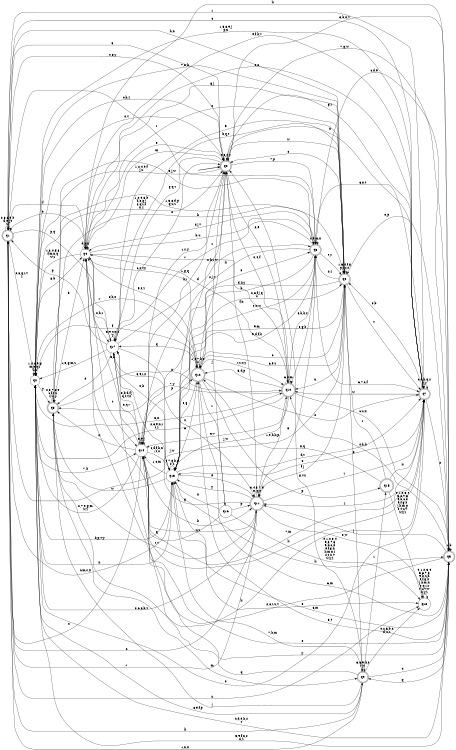 digraph BlueStar {
__start0 [style = invis, shape = none, label = "", width = 0, height = 0];

rankdir=LR;
size="8,5";

s0 [style="rounded,filled", color="black", fillcolor="white" shape="doublecircle", label="q0"];
s1 [style="rounded,filled", color="black", fillcolor="white" shape="doublecircle", label="q1"];
s2 [style="filled", color="black", fillcolor="white" shape="circle", label="q2"];
s3 [style="rounded,filled", color="black", fillcolor="white" shape="doublecircle", label="q3"];
s4 [style="filled", color="black", fillcolor="white" shape="circle", label="q4"];
s5 [style="rounded,filled", color="black", fillcolor="white" shape="doublecircle", label="q5"];
s6 [style="rounded,filled", color="black", fillcolor="white" shape="doublecircle", label="q6"];
s7 [style="rounded,filled", color="black", fillcolor="white" shape="doublecircle", label="q7"];
s8 [style="rounded,filled", color="black", fillcolor="white" shape="doublecircle", label="q8"];
s9 [style="rounded,filled", color="black", fillcolor="white" shape="doublecircle", label="q9"];
s10 [style="rounded,filled", color="black", fillcolor="white" shape="doublecircle", label="q10"];
s11 [style="rounded,filled", color="black", fillcolor="white" shape="doublecircle", label="q11"];
s12 [style="rounded,filled", color="black", fillcolor="white" shape="doublecircle", label="q12"];
s13 [style="filled", color="black", fillcolor="white" shape="circle", label="q13"];
s14 [style="filled", color="black", fillcolor="white" shape="circle", label="q14"];
s15 [style="rounded,filled", color="black", fillcolor="white" shape="doublecircle", label="q15"];
s16 [style="filled", color="black", fillcolor="white" shape="circle", label="q16"];
s17 [style="filled", color="black", fillcolor="white" shape="circle", label="q17"];
s18 [style="filled", color="black", fillcolor="white" shape="circle", label="q18"];
subgraph cluster_main { 
	graph [pad=".75", ranksep="0.15", nodesep="0.15"];
	 style=invis; 
	__start0 -> s0 [penwidth=2];
}
s0 -> s0 [label="0,6,s,y"];
s0 -> s1 [label="5"];
s0 -> s2 [label="c,h,z"];
s0 -> s3 [label="1,2,4,9,f\nj,u"];
s0 -> s4 [label="m"];
s0 -> s5 [label="3,b,n,v"];
s0 -> s6 [label="7,p"];
s0 -> s7 [label="x"];
s0 -> s8 [label="w"];
s0 -> s10 [label="8,e"];
s0 -> s13 [label="d"];
s0 -> s14 [label="k,r"];
s0 -> s17 [label="g,q,t"];
s1 -> s0 [label="4,5,y"];
s1 -> s1 [label="2,3,6,9,b\nd,e,j,t\nw"];
s1 -> s2 [label="0,8,g,r,v\nz"];
s1 -> s4 [label="f"];
s1 -> s7 [label="1"];
s1 -> s8 [label="h,n"];
s1 -> s9 [label="k"];
s1 -> s11 [label="7"];
s1 -> s13 [label="c,m,s,x"];
s1 -> s17 [label="p,q"];
s1 -> s18 [label="u"];
s2 -> s0 [label="0,v"];
s2 -> s2 [label="1,4,6,9,g\nm,p,q,r\nu,z"];
s2 -> s3 [label="y"];
s2 -> s4 [label="8,b"];
s2 -> s5 [label="c,d,e,h,s\nt"];
s2 -> s6 [label="5,j,w"];
s2 -> s7 [label="2"];
s2 -> s10 [label="3,n"];
s2 -> s12 [label="f"];
s2 -> s13 [label="x"];
s2 -> s14 [label="7,k"];
s3 -> s0 [label="1,2,4,6,b\nd,e,g,j\np,q,r,s\nx,z"];
s3 -> s3 [label="0,5,7,8,9\nc,f,t,u\nv,w,y"];
s3 -> s4 [label="3"];
s3 -> s7 [label="k"];
s3 -> s8 [label="h"];
s3 -> s9 [label="m"];
s3 -> s10 [label="n"];
s4 -> s0 [label="e"];
s4 -> s1 [label="9"];
s4 -> s2 [label="1,3,4,5,8\nf,m,n,q\nw,z"];
s4 -> s4 [label="d,p,x"];
s4 -> s5 [label="k"];
s4 -> s6 [label="b,u"];
s4 -> s7 [label="0,6"];
s4 -> s8 [label="g,j"];
s4 -> s10 [label="7"];
s4 -> s12 [label="c,s,v,y"];
s4 -> s14 [label="t"];
s4 -> s17 [label="2,h,r"];
s5 -> s0 [label="7,g,w"];
s5 -> s2 [label="5,9,f,n,s\nx,z"];
s5 -> s4 [label="2,8,r,u,v"];
s5 -> s5 [label="1,b"];
s5 -> s6 [label="c,d,e"];
s5 -> s8 [label="0,p"];
s5 -> s9 [label="q"];
s5 -> s10 [label="4,h,k"];
s5 -> s11 [label="j"];
s5 -> s12 [label="3,t"];
s5 -> s13 [label="6,m"];
s5 -> s14 [label="y"];
s6 -> s1 [label="r"];
s6 -> s2 [label="1,3,8,d,p\nq,u,z"];
s6 -> s4 [label="2,j,v"];
s6 -> s6 [label="4,e,m,x"];
s6 -> s7 [label="6,7,c,f"];
s6 -> s8 [label="s,y"];
s6 -> s10 [label="5,g,h"];
s6 -> s11 [label="9"];
s6 -> s12 [label="0,n,w"];
s6 -> s13 [label="b"];
s6 -> s14 [label="k"];
s6 -> s17 [label="t"];
s7 -> s0 [label="g,r"];
s7 -> s1 [label="4"];
s7 -> s2 [label="1,5,8,9,j\np,x"];
s7 -> s4 [label="e,f,k,v"];
s7 -> s5 [label="2"];
s7 -> s6 [label="6,n,t"];
s7 -> s7 [label="c,d,h,q,s\nu,y"];
s7 -> s8 [label="3,b"];
s7 -> s10 [label="w"];
s7 -> s11 [label="z"];
s7 -> s13 [label="0"];
s7 -> s14 [label="7,m"];
s8 -> s0 [label="c"];
s8 -> s1 [label="j,w"];
s8 -> s2 [label="7,8,h"];
s8 -> s4 [label="0"];
s8 -> s6 [label="2,z"];
s8 -> s7 [label="v"];
s8 -> s8 [label="1,3,4,f,g\np,r,s,x"];
s8 -> s9 [label="5"];
s8 -> s10 [label="n"];
s8 -> s12 [label="6,e,u"];
s8 -> s13 [label="9,m"];
s8 -> s14 [label="d,k,y"];
s8 -> s17 [label="b,q,t"];
s9 -> s0 [label="g,v,y"];
s9 -> s1 [label="1,n,x"];
s9 -> s2 [label="8,e,f,p"];
s9 -> s3 [label="j"];
s9 -> s5 [label="4"];
s9 -> s9 [label="3,6,9,k,s\nt,w"];
s9 -> s13 [label="7,h,m"];
s9 -> s15 [label="r"];
s9 -> s17 [label="q"];
s9 -> s18 [label="0,2,5,b,c\nd,u,z"];
s10 -> s0 [label="0,4,f"];
s10 -> s2 [label="2,3,e,n,r\nt,z"];
s10 -> s3 [label="7,y"];
s10 -> s4 [label="1,g,q"];
s10 -> s5 [label="c,u,x"];
s10 -> s6 [label="8,h,k,s"];
s10 -> s10 [label="6,b,m"];
s10 -> s12 [label="5,d,p"];
s10 -> s13 [label="j,w"];
s10 -> s14 [label="9,v"];
s11 -> s0 [label="f,n"];
s11 -> s1 [label="c"];
s11 -> s2 [label="2,6,8,b,t"];
s11 -> s3 [label="s,v"];
s11 -> s7 [label="r"];
s11 -> s8 [label="e,j"];
s11 -> s10 [label="1,9,h,k,p"];
s11 -> s11 [label="3,4,5,7,d\nm,q,x"];
s11 -> s13 [label="y"];
s11 -> s14 [label="u,z"];
s11 -> s17 [label="g"];
s11 -> s18 [label="0,w"];
s12 -> s0 [label="0,j,v"];
s12 -> s2 [label="8,h,n"];
s12 -> s4 [label="5,s,z"];
s12 -> s5 [label="6,m"];
s12 -> s6 [label="9,d,f,k"];
s12 -> s7 [label="2"];
s12 -> s8 [label="c"];
s12 -> s10 [label="t,u,x,y"];
s12 -> s12 [label="1,4,7,b,e\nw"];
s12 -> s13 [label="3,g"];
s12 -> s15 [label="p"];
s12 -> s16 [label="r"];
s12 -> s17 [label="q"];
s13 -> s2 [label="b,p,v,y"];
s13 -> s3 [label="w"];
s13 -> s5 [label="k"];
s13 -> s6 [label="3"];
s13 -> s7 [label="d,t"];
s13 -> s8 [label="2,8,f,j,q\nu"];
s13 -> s11 [label="e"];
s13 -> s12 [label="6"];
s13 -> s13 [label="4,7,g,h,n\ns,z"];
s13 -> s14 [label="1,c,m"];
s13 -> s17 [label="5,9,r,x"];
s13 -> s18 [label="0"];
s14 -> s0 [label="1,s,y"];
s14 -> s1 [label="4"];
s14 -> s2 [label="2,7,9,g,m\nw,z"];
s14 -> s3 [label="x"];
s14 -> s4 [label="5,8"];
s14 -> s5 [label="0"];
s14 -> s7 [label="k"];
s14 -> s11 [label="b"];
s14 -> s12 [label="p"];
s14 -> s13 [label="c,d,f,h,n\nr,t,u"];
s14 -> s14 [label="3,e,j"];
s14 -> s17 [label="6,q,v"];
s15 -> s7 [label="x"];
s15 -> s8 [label="r"];
s15 -> s12 [label="n,q"];
s15 -> s18 [label="0,1,2,3,4\n5,6,7,8\n9,b,c,d\ne,f,g,h\nj,k,m,p\ns,t,u,v\nw,y,z"];
s16 -> s0 [label="j"];
s16 -> s4 [label="q"];
s16 -> s11 [label="p"];
s16 -> s13 [label="x"];
s16 -> s18 [label="0,1,2,3,4\n5,6,7,8\n9,b,c,d\ne,f,g,h\nk,m,n,r\ns,t,u,v\nw,y,z"];
s17 -> s0 [label="2"];
s17 -> s1 [label="p"];
s17 -> s2 [label="1,5,g,m,z"];
s17 -> s3 [label="e"];
s17 -> s4 [label="7"];
s17 -> s6 [label="0,h,r,w"];
s17 -> s8 [label="6"];
s17 -> s11 [label="u"];
s17 -> s13 [label="4,k"];
s17 -> s14 [label="8,b,d,f,j\nq,t,v,x"];
s17 -> s17 [label="3,9,c,n,s\ny"];
s18 -> s18 [label="0,1,2,3,4\n5,6,7,8\n9,b,c,d\ne,f,g,h\nj,k,m,n\np,q,r,s\nt,u,v,w\nx,y,z"];

}